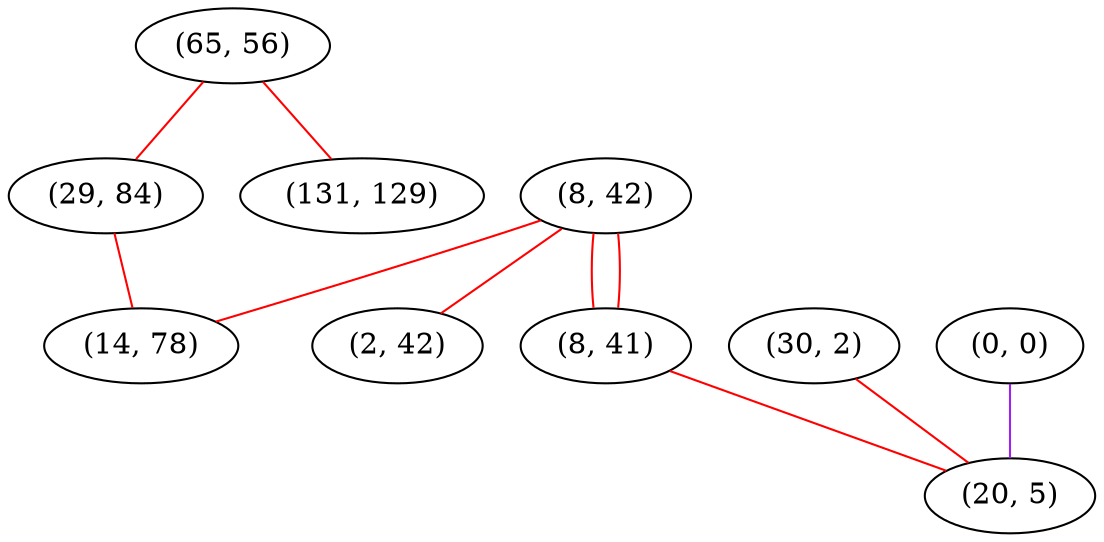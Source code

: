 graph "" {
"(65, 56)";
"(30, 2)";
"(29, 84)";
"(131, 129)";
"(8, 42)";
"(2, 42)";
"(8, 41)";
"(0, 0)";
"(14, 78)";
"(20, 5)";
"(65, 56)" -- "(29, 84)"  [color=red, key=0, weight=1];
"(65, 56)" -- "(131, 129)"  [color=red, key=0, weight=1];
"(30, 2)" -- "(20, 5)"  [color=red, key=0, weight=1];
"(29, 84)" -- "(14, 78)"  [color=red, key=0, weight=1];
"(8, 42)" -- "(8, 41)"  [color=red, key=0, weight=1];
"(8, 42)" -- "(8, 41)"  [color=red, key=1, weight=1];
"(8, 42)" -- "(14, 78)"  [color=red, key=0, weight=1];
"(8, 42)" -- "(2, 42)"  [color=red, key=0, weight=1];
"(8, 41)" -- "(20, 5)"  [color=red, key=0, weight=1];
"(0, 0)" -- "(20, 5)"  [color=purple, key=0, weight=4];
}
